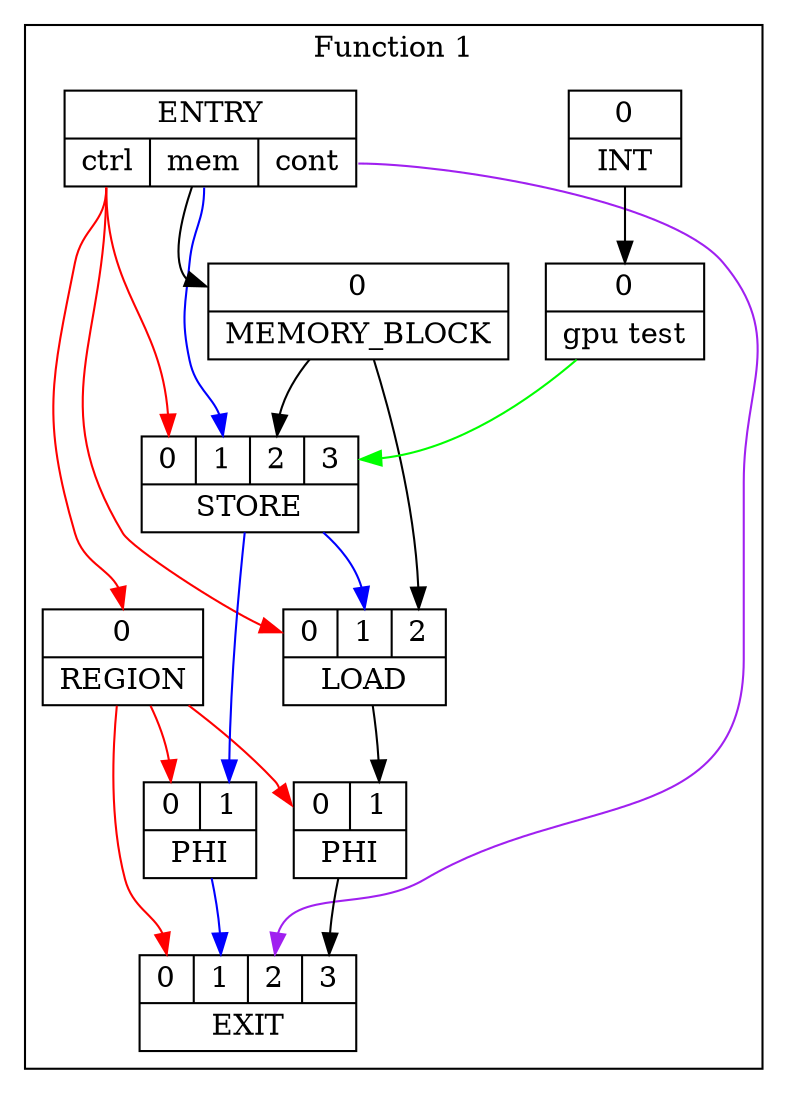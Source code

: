digraph {
  node [style=filled, fillcolor=white]
  subgraph cluster_func1{
    label="Function 1"
    n1979118081889 [ordering=in, shape=record, tooltip="n11", label="{{<i0> 0|<i1> 1|<i2> 2|<i3> 3}|EXIT}"]
    n1979118081744 -> n1979118081889:i0 [color=red, edgetooltip="n9 -> n11"];
    n1979118081744 [ordering=in, shape=record, tooltip="n9", label="{{<i0> 0}|REGION}"]
    n1979118081104:p0 -> n1979118081744:i0 [color=red, edgetooltip="PROJECTION n0 -> p1 -> n9"];
    n1979118081816 -> n1979118081889:i1 [color=blue, edgetooltip="n10 -> n11"];
    n1979118081816 [ordering=in, shape=record, tooltip="n10", label="{{<i0> 0|<i1> 1}|PHI}"]
    n1979118081744 -> n1979118081816:i0 [color=red, edgetooltip="n9 -> n10"];
    n1979118081574 -> n1979118081816:i1 [color=blue, edgetooltip="n7 -> n10"];
    n1979118081574 [ordering=in, shape=record, tooltip="n7", label="{{<i0> 0|<i1> 1|<i2> 2|<i3> 3}|STORE}"]
    n1979118081104:p0 -> n1979118081574:i0 [color=red, edgetooltip="PROJECTION n0 -> p1 -> n7"];
    n1979118081104:p1 -> n1979118081574:i1 [color=blue, edgetooltip="PROJECTION n0 -> p2 -> n7"];
    n1979118081371 -> n1979118081574:i2 [color=black, edgetooltip="n4 -> n7"];
    n1979118081371 [ordering=in, shape=record, tooltip="n4", label="{{<i0> 0}|MEMORY_BLOCK}"]
    n1979118081104 -> n1979118081371:i0 [color=black, edgetooltip="n0 -> n4"];
    n1979118081104 [ordering=in, shape=record, tooltip="n0", label="{ENTRY|{<p0> ctrl|<p1> mem|<p2> cont}}"]
    n1979118081509 -> n1979118081574:i3 [color=green, edgetooltip="n6 -> n7"];
    n1979118081509 [ordering=in, shape=record, tooltip="n6", label="{{<i0> 0}|gpu test}"]
    n1979118081437 -> n1979118081509:i0 [color=black, edgetooltip="n5 -> n6"];
    n1979118081437 [ordering=in, shape=record, tooltip="n5", label="{{<i0> 0}|INT}"]
    n1979118081104:p2 -> n1979118081889:i2 [color=purple, edgetooltip="PROJECTION n0 -> p3 -> n11"];
    n1979118081978 -> n1979118081889:i3 [color=black, edgetooltip="n12 -> n11"];
    n1979118081978 [ordering=in, shape=record, tooltip="n12", label="{{<i0> 0|<i1> 1}|PHI}"]
    n1979118081744 -> n1979118081978:i0 [color=red, edgetooltip="n9 -> n12"];
    n1979118081663 -> n1979118081978:i1 [color=black, edgetooltip="n8 -> n12"];
    n1979118081663 [ordering=in, shape=record, tooltip="n8", label="{{<i0> 0|<i1> 1|<i2> 2}|LOAD}"]
    n1979118081104:p0 -> n1979118081663:i0 [color=red, edgetooltip="PROJECTION n0 -> p1 -> n8"];
    n1979118081574 -> n1979118081663:i1 [color=blue, edgetooltip="n7 -> n8"];
    n1979118081371 -> n1979118081663:i2 [color=black, edgetooltip="n4 -> n8"];
  }
}
